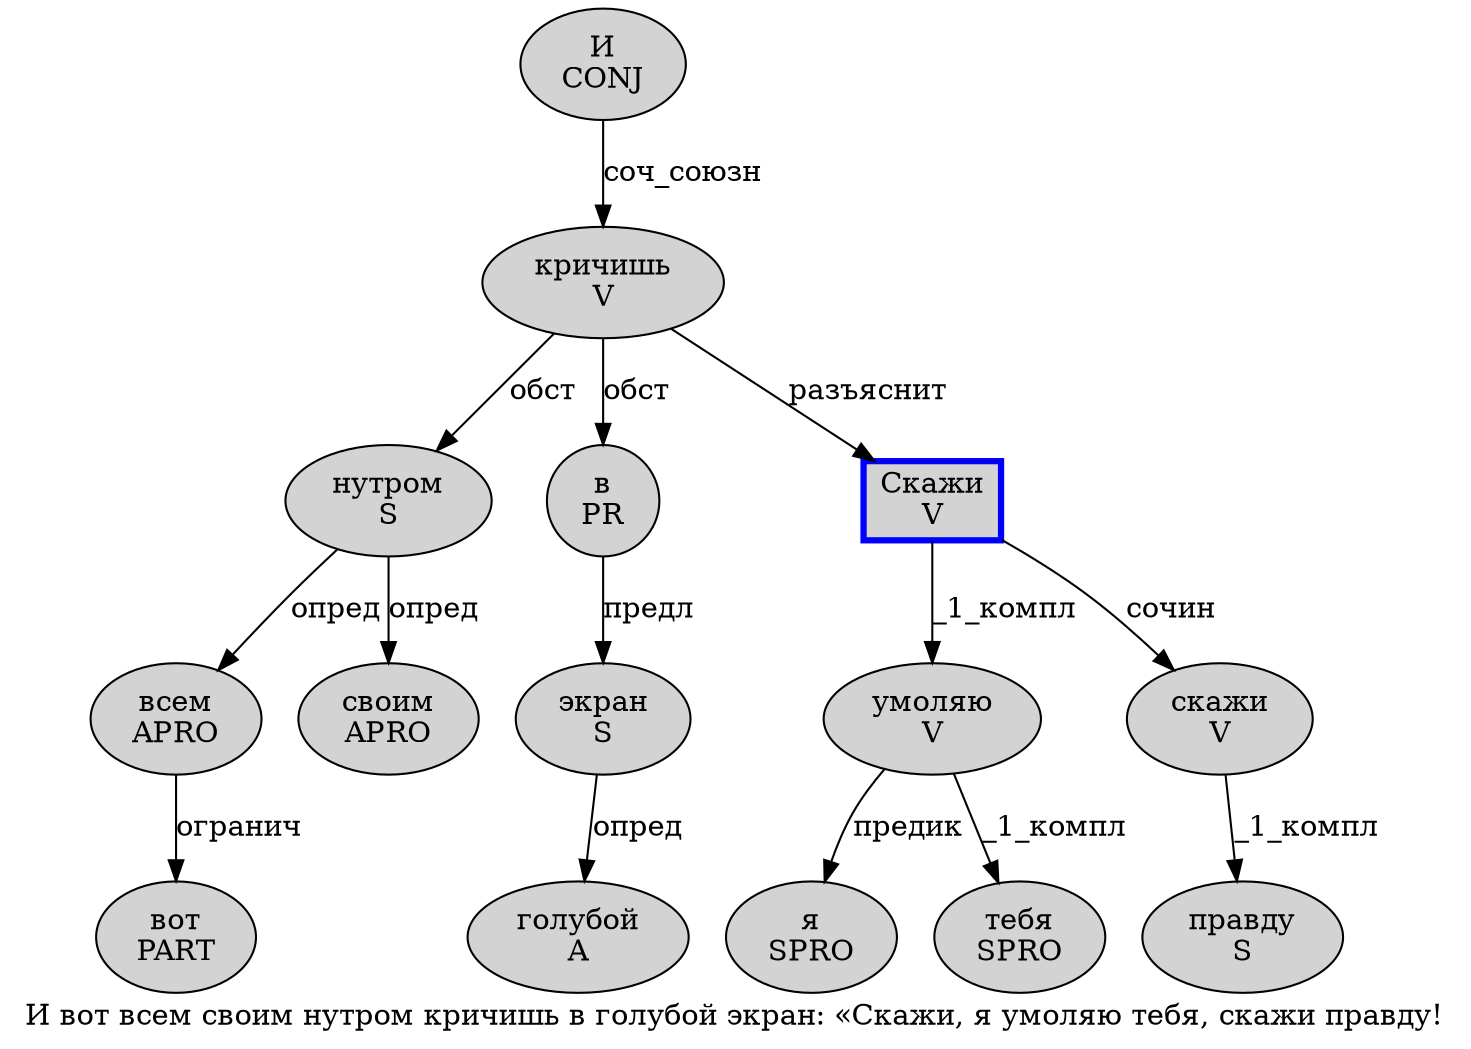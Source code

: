 digraph SENTENCE_1653 {
	graph [label="И вот всем своим нутром кричишь в голубой экран: «Скажи, я умоляю тебя, скажи правду!"]
	node [style=filled]
		0 [label="И
CONJ" color="" fillcolor=lightgray penwidth=1 shape=ellipse]
		1 [label="вот
PART" color="" fillcolor=lightgray penwidth=1 shape=ellipse]
		2 [label="всем
APRO" color="" fillcolor=lightgray penwidth=1 shape=ellipse]
		3 [label="своим
APRO" color="" fillcolor=lightgray penwidth=1 shape=ellipse]
		4 [label="нутром
S" color="" fillcolor=lightgray penwidth=1 shape=ellipse]
		5 [label="кричишь
V" color="" fillcolor=lightgray penwidth=1 shape=ellipse]
		6 [label="в
PR" color="" fillcolor=lightgray penwidth=1 shape=ellipse]
		7 [label="голубой
A" color="" fillcolor=lightgray penwidth=1 shape=ellipse]
		8 [label="экран
S" color="" fillcolor=lightgray penwidth=1 shape=ellipse]
		11 [label="Скажи
V" color=blue fillcolor=lightgray penwidth=3 shape=box]
		13 [label="я
SPRO" color="" fillcolor=lightgray penwidth=1 shape=ellipse]
		14 [label="умоляю
V" color="" fillcolor=lightgray penwidth=1 shape=ellipse]
		15 [label="тебя
SPRO" color="" fillcolor=lightgray penwidth=1 shape=ellipse]
		17 [label="скажи
V" color="" fillcolor=lightgray penwidth=1 shape=ellipse]
		18 [label="правду
S" color="" fillcolor=lightgray penwidth=1 shape=ellipse]
			5 -> 4 [label="обст"]
			5 -> 6 [label="обст"]
			5 -> 11 [label="разъяснит"]
			11 -> 14 [label="_1_компл"]
			11 -> 17 [label="сочин"]
			8 -> 7 [label="опред"]
			2 -> 1 [label="огранич"]
			14 -> 13 [label="предик"]
			14 -> 15 [label="_1_компл"]
			0 -> 5 [label="соч_союзн"]
			6 -> 8 [label="предл"]
			4 -> 2 [label="опред"]
			4 -> 3 [label="опред"]
			17 -> 18 [label="_1_компл"]
}